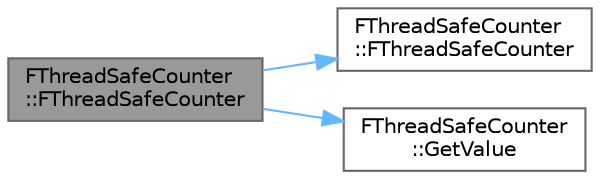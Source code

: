 digraph "FThreadSafeCounter::FThreadSafeCounter"
{
 // INTERACTIVE_SVG=YES
 // LATEX_PDF_SIZE
  bgcolor="transparent";
  edge [fontname=Helvetica,fontsize=10,labelfontname=Helvetica,labelfontsize=10];
  node [fontname=Helvetica,fontsize=10,shape=box,height=0.2,width=0.4];
  rankdir="LR";
  Node1 [id="Node000001",label="FThreadSafeCounter\l::FThreadSafeCounter",height=0.2,width=0.4,color="gray40", fillcolor="grey60", style="filled", fontcolor="black",tooltip="Copy Constructor."];
  Node1 -> Node2 [id="edge1_Node000001_Node000002",color="steelblue1",style="solid",tooltip=" "];
  Node2 [id="Node000002",label="FThreadSafeCounter\l::FThreadSafeCounter",height=0.2,width=0.4,color="grey40", fillcolor="white", style="filled",URL="$df/dae/classFThreadSafeCounter.html#ac5450e6ee817fd48079a3e23517f6b27",tooltip="Constructor, initializing counter to passed in value."];
  Node1 -> Node3 [id="edge2_Node000001_Node000003",color="steelblue1",style="solid",tooltip=" "];
  Node3 [id="Node000003",label="FThreadSafeCounter\l::GetValue",height=0.2,width=0.4,color="grey40", fillcolor="white", style="filled",URL="$df/dae/classFThreadSafeCounter.html#ab07e7846b498650935dd72eb4cf4c99e",tooltip="Gets the current value."];
}
